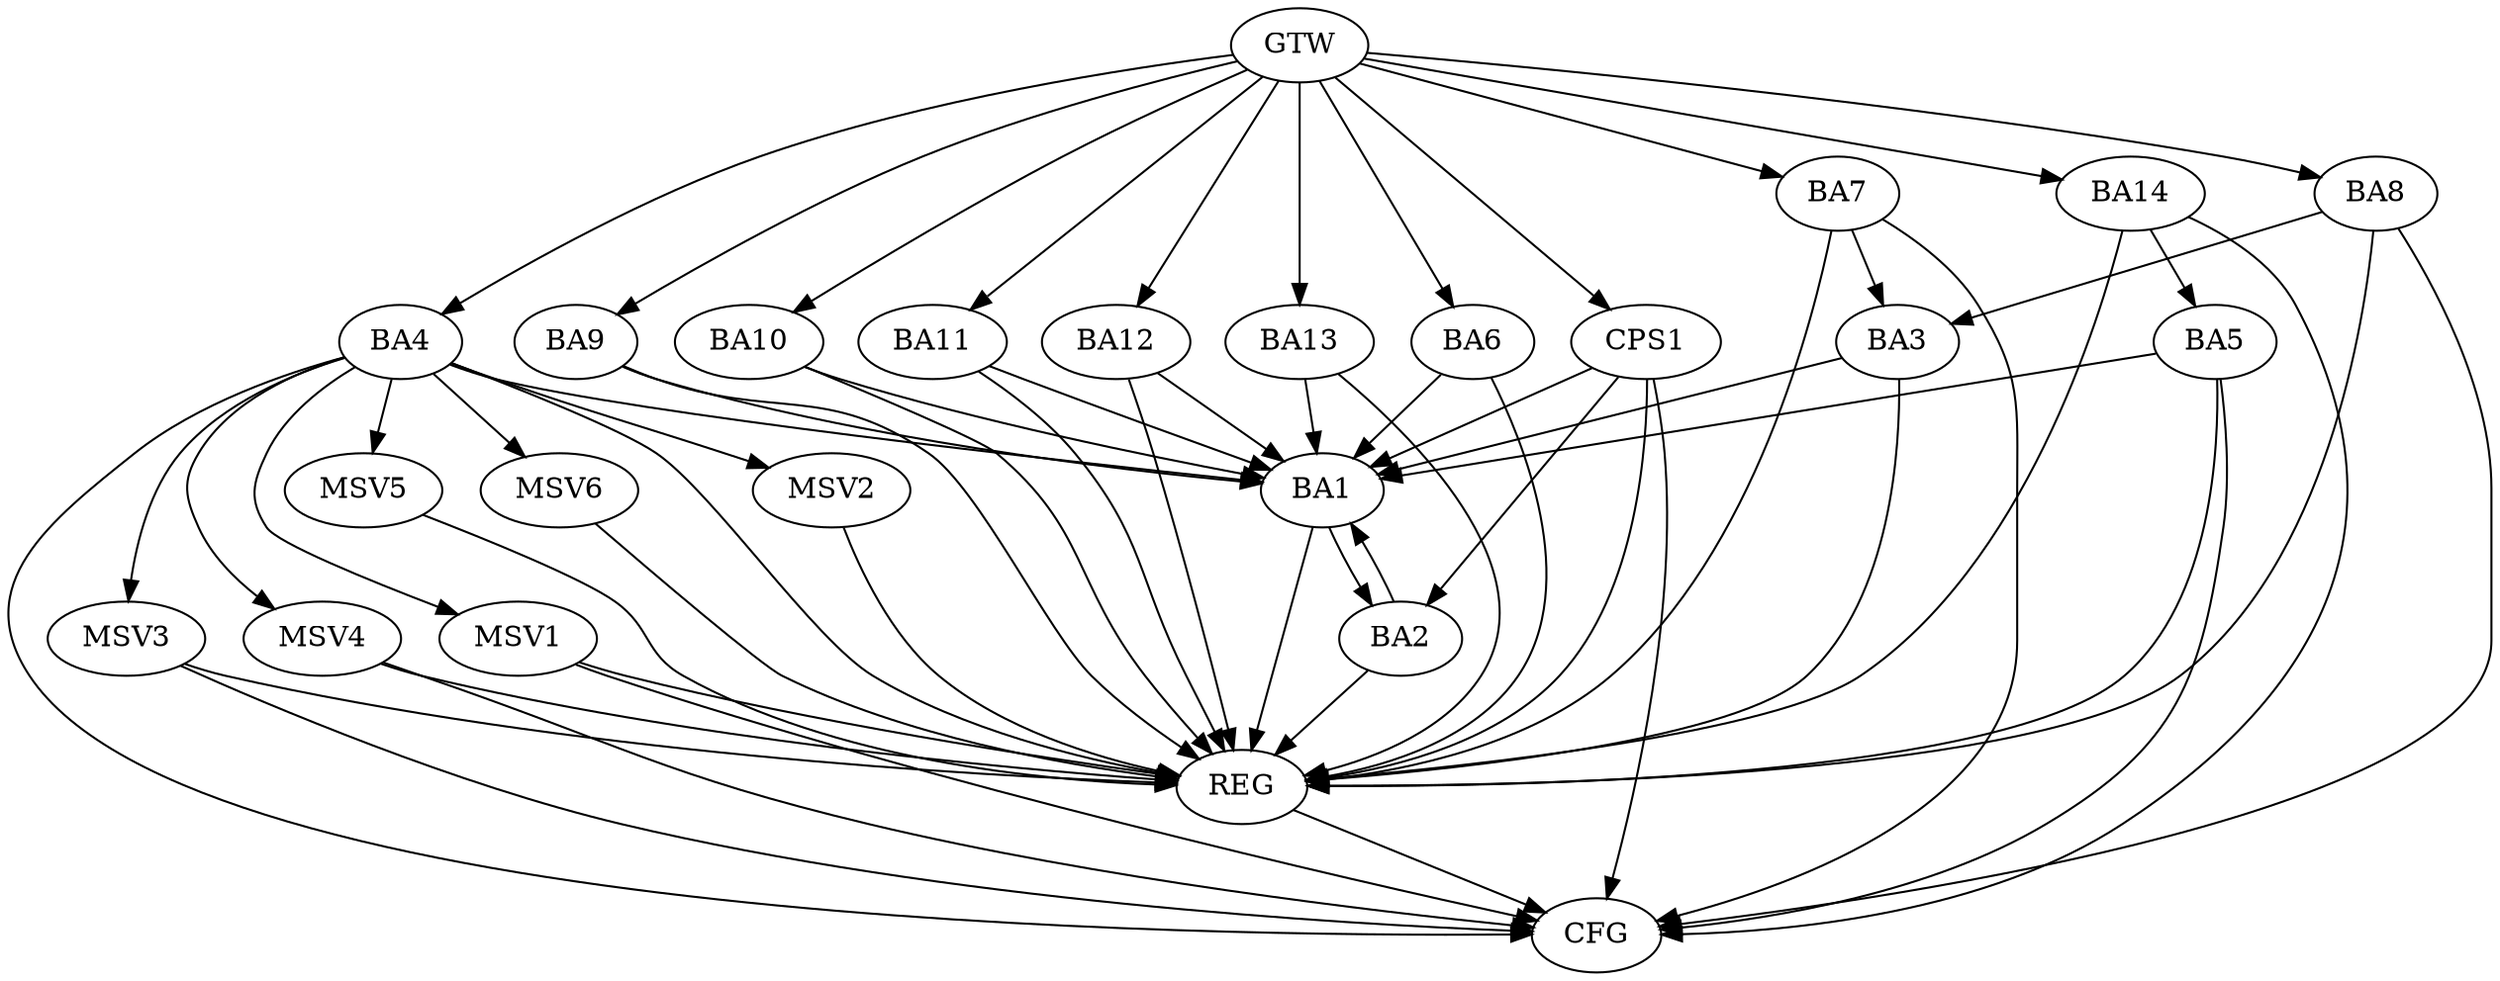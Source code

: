 strict digraph G {
  BA1 [ label="BA1" ];
  BA2 [ label="BA2" ];
  BA3 [ label="BA3" ];
  BA4 [ label="BA4" ];
  BA5 [ label="BA5" ];
  BA6 [ label="BA6" ];
  BA7 [ label="BA7" ];
  BA8 [ label="BA8" ];
  BA9 [ label="BA9" ];
  BA10 [ label="BA10" ];
  BA11 [ label="BA11" ];
  BA12 [ label="BA12" ];
  BA13 [ label="BA13" ];
  BA14 [ label="BA14" ];
  CPS1 [ label="CPS1" ];
  GTW [ label="GTW" ];
  REG [ label="REG" ];
  CFG [ label="CFG" ];
  MSV1 [ label="MSV1" ];
  MSV2 [ label="MSV2" ];
  MSV3 [ label="MSV3" ];
  MSV4 [ label="MSV4" ];
  MSV5 [ label="MSV5" ];
  MSV6 [ label="MSV6" ];
  BA1 -> BA2;
  BA2 -> BA1;
  BA3 -> BA1;
  BA4 -> BA1;
  BA5 -> BA1;
  BA6 -> BA1;
  BA7 -> BA3;
  BA8 -> BA3;
  BA9 -> BA1;
  BA10 -> BA1;
  BA11 -> BA1;
  BA12 -> BA1;
  BA13 -> BA1;
  BA14 -> BA5;
  CPS1 -> BA1;
  CPS1 -> BA2;
  GTW -> BA4;
  GTW -> BA6;
  GTW -> BA7;
  GTW -> BA8;
  GTW -> BA9;
  GTW -> BA10;
  GTW -> BA11;
  GTW -> BA12;
  GTW -> BA13;
  GTW -> BA14;
  GTW -> CPS1;
  BA1 -> REG;
  BA2 -> REG;
  BA3 -> REG;
  BA4 -> REG;
  BA5 -> REG;
  BA6 -> REG;
  BA7 -> REG;
  BA8 -> REG;
  BA9 -> REG;
  BA10 -> REG;
  BA11 -> REG;
  BA12 -> REG;
  BA13 -> REG;
  BA14 -> REG;
  CPS1 -> REG;
  BA4 -> CFG;
  BA7 -> CFG;
  BA8 -> CFG;
  CPS1 -> CFG;
  BA5 -> CFG;
  BA14 -> CFG;
  REG -> CFG;
  BA4 -> MSV1;
  MSV1 -> REG;
  MSV1 -> CFG;
  BA4 -> MSV2;
  MSV2 -> REG;
  BA4 -> MSV3;
  MSV3 -> REG;
  MSV3 -> CFG;
  BA4 -> MSV4;
  MSV4 -> REG;
  MSV4 -> CFG;
  BA4 -> MSV5;
  MSV5 -> REG;
  BA4 -> MSV6;
  MSV6 -> REG;
}
